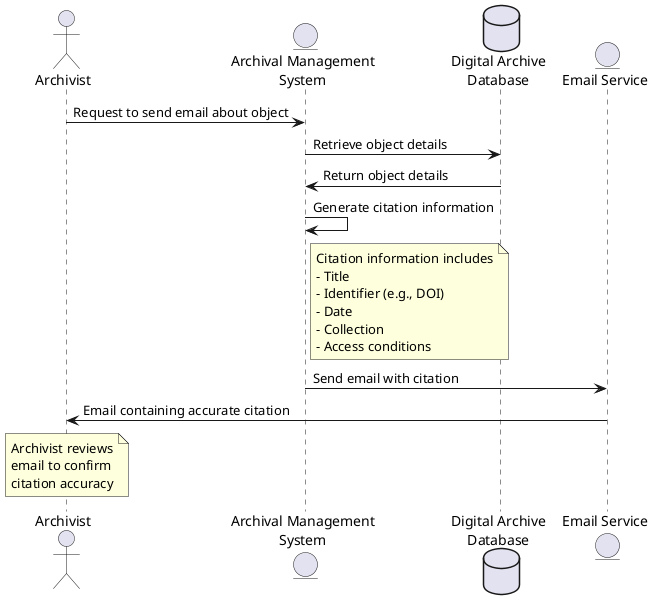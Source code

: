@startuml
actor Archivist as archivist
entity "Archival Management\nSystem" as system
database "Digital Archive\nDatabase" as database
entity "Email Service" as emailService

archivist -> system : Request to send email about object
system -> database : Retrieve object details
database -> system : Return object details
system -> system : Generate citation information
note right of system : Citation information includes\n- Title\n- Identifier (e.g., DOI)\n- Date\n- Collection\n- Access conditions
system -> emailService : Send email with citation
emailService -> archivist : Email containing accurate citation
note over archivist : Archivist reviews\nemail to confirm\ncitation accuracy

@enduml